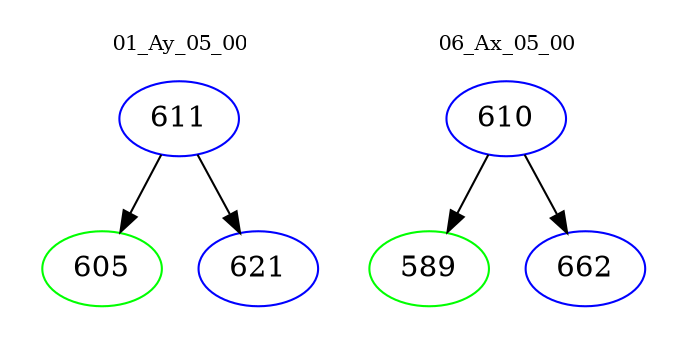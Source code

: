 digraph{
subgraph cluster_0 {
color = white
label = "01_Ay_05_00";
fontsize=10;
T0_611 [label="611", color="blue"]
T0_611 -> T0_605 [color="black"]
T0_605 [label="605", color="green"]
T0_611 -> T0_621 [color="black"]
T0_621 [label="621", color="blue"]
}
subgraph cluster_1 {
color = white
label = "06_Ax_05_00";
fontsize=10;
T1_610 [label="610", color="blue"]
T1_610 -> T1_589 [color="black"]
T1_589 [label="589", color="green"]
T1_610 -> T1_662 [color="black"]
T1_662 [label="662", color="blue"]
}
}
